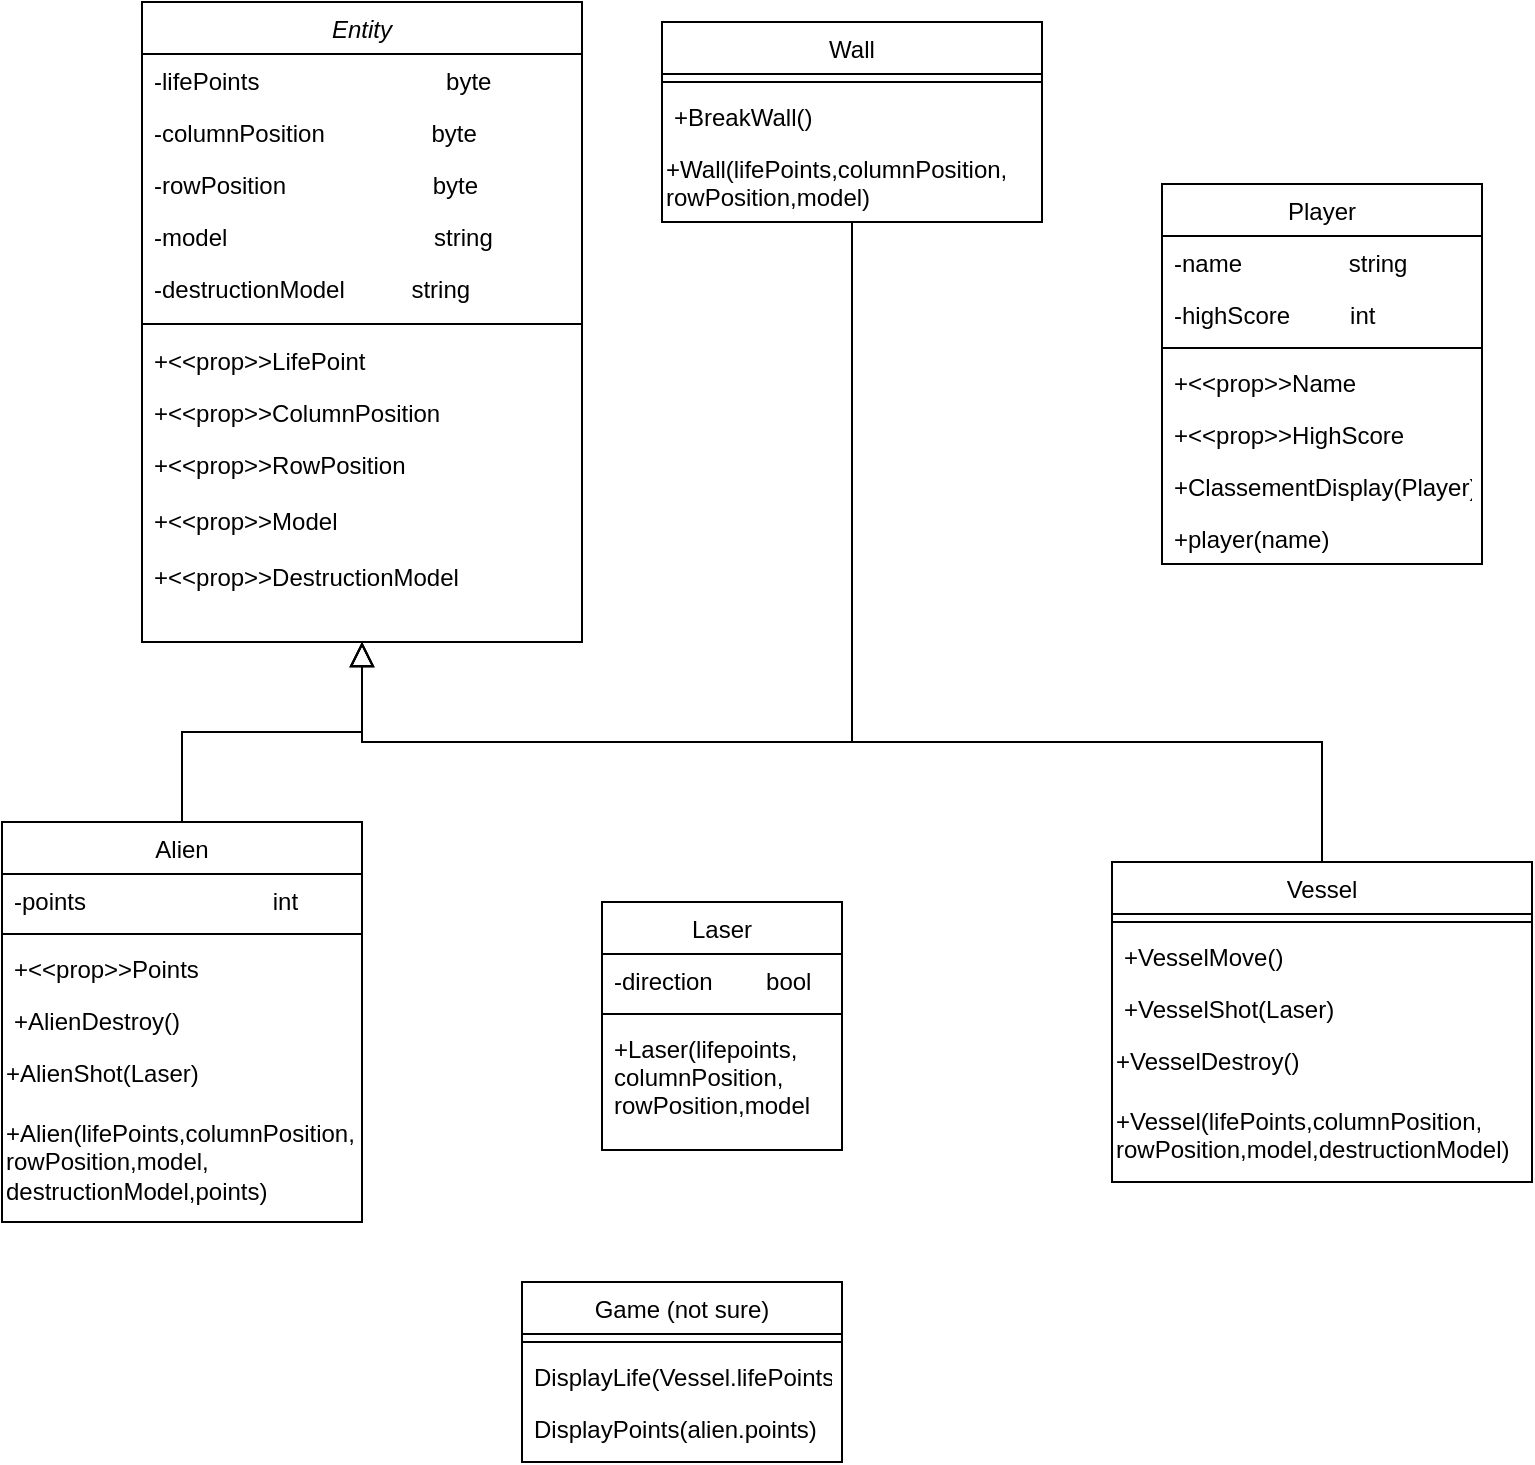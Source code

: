 <mxfile version="20.3.6" type="device"><diagram id="C5RBs43oDa-KdzZeNtuy" name="Page-1"><mxGraphModel dx="1662" dy="794" grid="1" gridSize="10" guides="1" tooltips="1" connect="1" arrows="1" fold="1" page="1" pageScale="1" pageWidth="827" pageHeight="1169" math="0" shadow="0"><root><mxCell id="WIyWlLk6GJQsqaUBKTNV-0"/><mxCell id="WIyWlLk6GJQsqaUBKTNV-1" parent="WIyWlLk6GJQsqaUBKTNV-0"/><mxCell id="zkfFHV4jXpPFQw0GAbJ--0" value="Entity" style="swimlane;fontStyle=2;align=center;verticalAlign=top;childLayout=stackLayout;horizontal=1;startSize=26;horizontalStack=0;resizeParent=1;resizeLast=0;collapsible=1;marginBottom=0;rounded=0;shadow=0;strokeWidth=1;" parent="WIyWlLk6GJQsqaUBKTNV-1" vertex="1"><mxGeometry x="90" y="30" width="220" height="320" as="geometry"><mxRectangle x="230" y="140" width="160" height="26" as="alternateBounds"/></mxGeometry></mxCell><mxCell id="zkfFHV4jXpPFQw0GAbJ--1" value="-lifePoints                            byte" style="text;align=left;verticalAlign=top;spacingLeft=4;spacingRight=4;overflow=hidden;rotatable=0;points=[[0,0.5],[1,0.5]];portConstraint=eastwest;" parent="zkfFHV4jXpPFQw0GAbJ--0" vertex="1"><mxGeometry y="26" width="220" height="26" as="geometry"/></mxCell><mxCell id="zkfFHV4jXpPFQw0GAbJ--3" value="-columnPosition                byte" style="text;align=left;verticalAlign=top;spacingLeft=4;spacingRight=4;overflow=hidden;rotatable=0;points=[[0,0.5],[1,0.5]];portConstraint=eastwest;rounded=0;shadow=0;html=0;" parent="zkfFHV4jXpPFQw0GAbJ--0" vertex="1"><mxGeometry y="52" width="220" height="26" as="geometry"/></mxCell><mxCell id="rNXqGjxeTY_Y21G7CgBC-0" value="-rowPosition                      byte" style="text;align=left;verticalAlign=top;spacingLeft=4;spacingRight=4;overflow=hidden;rotatable=0;points=[[0,0.5],[1,0.5]];portConstraint=eastwest;rounded=0;shadow=0;html=0;" parent="zkfFHV4jXpPFQw0GAbJ--0" vertex="1"><mxGeometry y="78" width="220" height="26" as="geometry"/></mxCell><mxCell id="rNXqGjxeTY_Y21G7CgBC-3" value="-model                               string" style="text;align=left;verticalAlign=top;spacingLeft=4;spacingRight=4;overflow=hidden;rotatable=0;points=[[0,0.5],[1,0.5]];portConstraint=eastwest;rounded=0;shadow=0;html=0;" parent="zkfFHV4jXpPFQw0GAbJ--0" vertex="1"><mxGeometry y="104" width="220" height="26" as="geometry"/></mxCell><mxCell id="rNXqGjxeTY_Y21G7CgBC-33" value="-destructionModel          string" style="text;align=left;verticalAlign=top;spacingLeft=4;spacingRight=4;overflow=hidden;rotatable=0;points=[[0,0.5],[1,0.5]];portConstraint=eastwest;" parent="zkfFHV4jXpPFQw0GAbJ--0" vertex="1"><mxGeometry y="130" width="220" height="26" as="geometry"/></mxCell><mxCell id="zkfFHV4jXpPFQw0GAbJ--4" value="" style="line;html=1;strokeWidth=1;align=left;verticalAlign=middle;spacingTop=-1;spacingLeft=3;spacingRight=3;rotatable=0;labelPosition=right;points=[];portConstraint=eastwest;" parent="zkfFHV4jXpPFQw0GAbJ--0" vertex="1"><mxGeometry y="156" width="220" height="10" as="geometry"/></mxCell><mxCell id="zkfFHV4jXpPFQw0GAbJ--5" value="+&lt;&lt;prop&gt;&gt;LifePoint" style="text;align=left;verticalAlign=top;spacingLeft=4;spacingRight=4;overflow=hidden;rotatable=0;points=[[0,0.5],[1,0.5]];portConstraint=eastwest;" parent="zkfFHV4jXpPFQw0GAbJ--0" vertex="1"><mxGeometry y="166" width="220" height="26" as="geometry"/></mxCell><mxCell id="rNXqGjxeTY_Y21G7CgBC-1" value="+&lt;&lt;prop&gt;&gt;ColumnPosition" style="text;align=left;verticalAlign=top;spacingLeft=4;spacingRight=4;overflow=hidden;rotatable=0;points=[[0,0.5],[1,0.5]];portConstraint=eastwest;" parent="zkfFHV4jXpPFQw0GAbJ--0" vertex="1"><mxGeometry y="192" width="220" height="26" as="geometry"/></mxCell><mxCell id="rNXqGjxeTY_Y21G7CgBC-2" value="+&lt;&lt;prop&gt;&gt;RowPosition" style="text;align=left;verticalAlign=top;spacingLeft=4;spacingRight=4;overflow=hidden;rotatable=0;points=[[0,0.5],[1,0.5]];portConstraint=eastwest;" parent="zkfFHV4jXpPFQw0GAbJ--0" vertex="1"><mxGeometry y="218" width="220" height="28" as="geometry"/></mxCell><mxCell id="rNXqGjxeTY_Y21G7CgBC-4" value="+&lt;&lt;prop&gt;&gt;Model" style="text;align=left;verticalAlign=top;spacingLeft=4;spacingRight=4;overflow=hidden;rotatable=0;points=[[0,0.5],[1,0.5]];portConstraint=eastwest;" parent="zkfFHV4jXpPFQw0GAbJ--0" vertex="1"><mxGeometry y="246" width="220" height="28" as="geometry"/></mxCell><mxCell id="rNXqGjxeTY_Y21G7CgBC-34" value="+&lt;&lt;prop&gt;&gt;DestructionModel" style="text;align=left;verticalAlign=top;spacingLeft=4;spacingRight=4;overflow=hidden;rotatable=0;points=[[0,0.5],[1,0.5]];portConstraint=eastwest;" parent="zkfFHV4jXpPFQw0GAbJ--0" vertex="1"><mxGeometry y="274" width="220" height="28" as="geometry"/></mxCell><mxCell id="zkfFHV4jXpPFQw0GAbJ--6" value="Alien" style="swimlane;fontStyle=0;align=center;verticalAlign=top;childLayout=stackLayout;horizontal=1;startSize=26;horizontalStack=0;resizeParent=1;resizeLast=0;collapsible=1;marginBottom=0;rounded=0;shadow=0;strokeWidth=1;" parent="WIyWlLk6GJQsqaUBKTNV-1" vertex="1"><mxGeometry x="20" y="440" width="180" height="200" as="geometry"><mxRectangle x="130" y="380" width="160" height="26" as="alternateBounds"/></mxGeometry></mxCell><mxCell id="zkfFHV4jXpPFQw0GAbJ--7" value="-points                            int" style="text;align=left;verticalAlign=top;spacingLeft=4;spacingRight=4;overflow=hidden;rotatable=0;points=[[0,0.5],[1,0.5]];portConstraint=eastwest;" parent="zkfFHV4jXpPFQw0GAbJ--6" vertex="1"><mxGeometry y="26" width="180" height="26" as="geometry"/></mxCell><mxCell id="zkfFHV4jXpPFQw0GAbJ--9" value="" style="line;html=1;strokeWidth=1;align=left;verticalAlign=middle;spacingTop=-1;spacingLeft=3;spacingRight=3;rotatable=0;labelPosition=right;points=[];portConstraint=eastwest;" parent="zkfFHV4jXpPFQw0GAbJ--6" vertex="1"><mxGeometry y="52" width="180" height="8" as="geometry"/></mxCell><mxCell id="zkfFHV4jXpPFQw0GAbJ--10" value="+&lt;&lt;prop&gt;&gt;Points" style="text;align=left;verticalAlign=top;spacingLeft=4;spacingRight=4;overflow=hidden;rotatable=0;points=[[0,0.5],[1,0.5]];portConstraint=eastwest;fontStyle=0" parent="zkfFHV4jXpPFQw0GAbJ--6" vertex="1"><mxGeometry y="60" width="180" height="26" as="geometry"/></mxCell><mxCell id="rNXqGjxeTY_Y21G7CgBC-22" value="+AlienDestroy()" style="text;align=left;verticalAlign=top;spacingLeft=4;spacingRight=4;overflow=hidden;rotatable=0;points=[[0,0.5],[1,0.5]];portConstraint=eastwest;fontStyle=0" parent="zkfFHV4jXpPFQw0GAbJ--6" vertex="1"><mxGeometry y="86" width="180" height="26" as="geometry"/></mxCell><mxCell id="rNXqGjxeTY_Y21G7CgBC-24" value="+AlienShot(Laser)" style="text;whiteSpace=wrap;html=1;" parent="zkfFHV4jXpPFQw0GAbJ--6" vertex="1"><mxGeometry y="112" width="180" height="30" as="geometry"/></mxCell><mxCell id="rNXqGjxeTY_Y21G7CgBC-26" value="+Alien(lifePoints,columnPosition,&lt;br&gt;rowPosition,model,&lt;br&gt;destructionModel,points)" style="text;whiteSpace=wrap;html=1;" parent="zkfFHV4jXpPFQw0GAbJ--6" vertex="1"><mxGeometry y="142" width="180" height="30" as="geometry"/></mxCell><mxCell id="zkfFHV4jXpPFQw0GAbJ--12" value="" style="endArrow=block;endSize=10;endFill=0;shadow=0;strokeWidth=1;rounded=0;edgeStyle=elbowEdgeStyle;elbow=vertical;" parent="WIyWlLk6GJQsqaUBKTNV-1" source="zkfFHV4jXpPFQw0GAbJ--6" target="zkfFHV4jXpPFQw0GAbJ--0" edge="1"><mxGeometry width="160" relative="1" as="geometry"><mxPoint x="200" y="203" as="sourcePoint"/><mxPoint x="200" y="203" as="targetPoint"/></mxGeometry></mxCell><mxCell id="zkfFHV4jXpPFQw0GAbJ--13" value="Vessel" style="swimlane;fontStyle=0;align=center;verticalAlign=top;childLayout=stackLayout;horizontal=1;startSize=26;horizontalStack=0;resizeParent=1;resizeLast=0;collapsible=1;marginBottom=0;rounded=0;shadow=0;strokeWidth=1;" parent="WIyWlLk6GJQsqaUBKTNV-1" vertex="1"><mxGeometry x="575" y="460" width="210" height="160" as="geometry"><mxRectangle x="340" y="380" width="170" height="26" as="alternateBounds"/></mxGeometry></mxCell><mxCell id="zkfFHV4jXpPFQw0GAbJ--15" value="" style="line;html=1;strokeWidth=1;align=left;verticalAlign=middle;spacingTop=-1;spacingLeft=3;spacingRight=3;rotatable=0;labelPosition=right;points=[];portConstraint=eastwest;" parent="zkfFHV4jXpPFQw0GAbJ--13" vertex="1"><mxGeometry y="26" width="210" height="8" as="geometry"/></mxCell><mxCell id="rNXqGjxeTY_Y21G7CgBC-6" value="+VesselMove()" style="text;align=left;verticalAlign=top;spacingLeft=4;spacingRight=4;overflow=hidden;rotatable=0;points=[[0,0.5],[1,0.5]];portConstraint=eastwest;fontStyle=0" parent="zkfFHV4jXpPFQw0GAbJ--13" vertex="1"><mxGeometry y="34" width="210" height="26" as="geometry"/></mxCell><mxCell id="rNXqGjxeTY_Y21G7CgBC-23" value="+VesselShot(Laser)" style="text;align=left;verticalAlign=top;spacingLeft=4;spacingRight=4;overflow=hidden;rotatable=0;points=[[0,0.5],[1,0.5]];portConstraint=eastwest;fontStyle=0" parent="zkfFHV4jXpPFQw0GAbJ--13" vertex="1"><mxGeometry y="60" width="210" height="26" as="geometry"/></mxCell><mxCell id="rNXqGjxeTY_Y21G7CgBC-28" value="+VesselDestroy()" style="text;whiteSpace=wrap;html=1;" parent="zkfFHV4jXpPFQw0GAbJ--13" vertex="1"><mxGeometry y="86" width="210" height="30" as="geometry"/></mxCell><mxCell id="rNXqGjxeTY_Y21G7CgBC-30" value="+Vessel(lifePoints,columnPosition,&lt;br&gt;rowPosition,model,destructionModel)" style="text;whiteSpace=wrap;html=1;" parent="zkfFHV4jXpPFQw0GAbJ--13" vertex="1"><mxGeometry y="116" width="210" height="30" as="geometry"/></mxCell><mxCell id="zkfFHV4jXpPFQw0GAbJ--16" value="" style="endArrow=block;endSize=10;endFill=0;shadow=0;strokeWidth=1;rounded=0;edgeStyle=elbowEdgeStyle;elbow=vertical;" parent="WIyWlLk6GJQsqaUBKTNV-1" source="zkfFHV4jXpPFQw0GAbJ--13" target="zkfFHV4jXpPFQw0GAbJ--0" edge="1"><mxGeometry width="160" relative="1" as="geometry"><mxPoint x="210" y="373" as="sourcePoint"/><mxPoint x="310" y="271" as="targetPoint"/><Array as="points"><mxPoint x="200" y="400"/></Array></mxGeometry></mxCell><mxCell id="zkfFHV4jXpPFQw0GAbJ--17" value="Game (not sure)" style="swimlane;fontStyle=0;align=center;verticalAlign=top;childLayout=stackLayout;horizontal=1;startSize=26;horizontalStack=0;resizeParent=1;resizeLast=0;collapsible=1;marginBottom=0;rounded=0;shadow=0;strokeWidth=1;" parent="WIyWlLk6GJQsqaUBKTNV-1" vertex="1"><mxGeometry x="280" y="670" width="160" height="90" as="geometry"><mxRectangle x="550" y="140" width="160" height="26" as="alternateBounds"/></mxGeometry></mxCell><mxCell id="zkfFHV4jXpPFQw0GAbJ--23" value="" style="line;html=1;strokeWidth=1;align=left;verticalAlign=middle;spacingTop=-1;spacingLeft=3;spacingRight=3;rotatable=0;labelPosition=right;points=[];portConstraint=eastwest;" parent="zkfFHV4jXpPFQw0GAbJ--17" vertex="1"><mxGeometry y="26" width="160" height="8" as="geometry"/></mxCell><mxCell id="zkfFHV4jXpPFQw0GAbJ--24" value="DisplayLife(Vessel.lifePoints)" style="text;align=left;verticalAlign=top;spacingLeft=4;spacingRight=4;overflow=hidden;rotatable=0;points=[[0,0.5],[1,0.5]];portConstraint=eastwest;" parent="zkfFHV4jXpPFQw0GAbJ--17" vertex="1"><mxGeometry y="34" width="160" height="26" as="geometry"/></mxCell><mxCell id="zkfFHV4jXpPFQw0GAbJ--25" value="DisplayPoints(alien.points)" style="text;align=left;verticalAlign=top;spacingLeft=4;spacingRight=4;overflow=hidden;rotatable=0;points=[[0,0.5],[1,0.5]];portConstraint=eastwest;" parent="zkfFHV4jXpPFQw0GAbJ--17" vertex="1"><mxGeometry y="60" width="160" height="26" as="geometry"/></mxCell><mxCell id="rNXqGjxeTY_Y21G7CgBC-7" value="Wall" style="swimlane;fontStyle=0;align=center;verticalAlign=top;childLayout=stackLayout;horizontal=1;startSize=26;horizontalStack=0;resizeParent=1;resizeLast=0;collapsible=1;marginBottom=0;rounded=0;shadow=0;strokeWidth=1;" parent="WIyWlLk6GJQsqaUBKTNV-1" vertex="1"><mxGeometry x="350" y="40" width="190" height="100" as="geometry"><mxRectangle x="130" y="380" width="160" height="26" as="alternateBounds"/></mxGeometry></mxCell><mxCell id="rNXqGjxeTY_Y21G7CgBC-9" value="" style="line;html=1;strokeWidth=1;align=left;verticalAlign=middle;spacingTop=-1;spacingLeft=3;spacingRight=3;rotatable=0;labelPosition=right;points=[];portConstraint=eastwest;" parent="rNXqGjxeTY_Y21G7CgBC-7" vertex="1"><mxGeometry y="26" width="190" height="8" as="geometry"/></mxCell><mxCell id="rNXqGjxeTY_Y21G7CgBC-10" value="+BreakWall()" style="text;align=left;verticalAlign=top;spacingLeft=4;spacingRight=4;overflow=hidden;rotatable=0;points=[[0,0.5],[1,0.5]];portConstraint=eastwest;fontStyle=0" parent="rNXqGjxeTY_Y21G7CgBC-7" vertex="1"><mxGeometry y="34" width="190" height="26" as="geometry"/></mxCell><mxCell id="rNXqGjxeTY_Y21G7CgBC-31" value="+Wall(lifePoints,columnPosition,&lt;br&gt;rowPosition,model)" style="text;whiteSpace=wrap;html=1;" parent="rNXqGjxeTY_Y21G7CgBC-7" vertex="1"><mxGeometry y="60" width="190" height="30" as="geometry"/></mxCell><mxCell id="rNXqGjxeTY_Y21G7CgBC-11" value="" style="endArrow=block;endSize=10;endFill=0;shadow=0;strokeWidth=1;rounded=0;edgeStyle=elbowEdgeStyle;elbow=vertical;entryX=0.5;entryY=1;entryDx=0;entryDy=0;exitX=0.5;exitY=1;exitDx=0;exitDy=0;" parent="WIyWlLk6GJQsqaUBKTNV-1" source="rNXqGjxeTY_Y21G7CgBC-7" target="zkfFHV4jXpPFQw0GAbJ--0" edge="1"><mxGeometry width="160" relative="1" as="geometry"><mxPoint x="420" y="210" as="sourcePoint"/><mxPoint x="190" y="350" as="targetPoint"/><Array as="points"><mxPoint x="330" y="400"/><mxPoint x="250" y="350"/><mxPoint x="240" y="350"/></Array></mxGeometry></mxCell><mxCell id="rNXqGjxeTY_Y21G7CgBC-12" value="Player" style="swimlane;fontStyle=0;align=center;verticalAlign=top;childLayout=stackLayout;horizontal=1;startSize=26;horizontalStack=0;resizeParent=1;resizeLast=0;collapsible=1;marginBottom=0;rounded=0;shadow=0;strokeWidth=1;" parent="WIyWlLk6GJQsqaUBKTNV-1" vertex="1"><mxGeometry x="600" y="121" width="160" height="190" as="geometry"><mxRectangle x="500" y="525" width="160" height="26" as="alternateBounds"/></mxGeometry></mxCell><mxCell id="rNXqGjxeTY_Y21G7CgBC-13" value="-name                string" style="text;align=left;verticalAlign=top;spacingLeft=4;spacingRight=4;overflow=hidden;rotatable=0;points=[[0,0.5],[1,0.5]];portConstraint=eastwest;" parent="rNXqGjxeTY_Y21G7CgBC-12" vertex="1"><mxGeometry y="26" width="160" height="26" as="geometry"/></mxCell><mxCell id="rNXqGjxeTY_Y21G7CgBC-14" value="-highScore         int" style="text;align=left;verticalAlign=top;spacingLeft=4;spacingRight=4;overflow=hidden;rotatable=0;points=[[0,0.5],[1,0.5]];portConstraint=eastwest;rounded=0;shadow=0;html=0;" parent="rNXqGjxeTY_Y21G7CgBC-12" vertex="1"><mxGeometry y="52" width="160" height="26" as="geometry"/></mxCell><mxCell id="rNXqGjxeTY_Y21G7CgBC-18" value="" style="line;html=1;strokeWidth=1;align=left;verticalAlign=middle;spacingTop=-1;spacingLeft=3;spacingRight=3;rotatable=0;labelPosition=right;points=[];portConstraint=eastwest;" parent="rNXqGjxeTY_Y21G7CgBC-12" vertex="1"><mxGeometry y="78" width="160" height="8" as="geometry"/></mxCell><mxCell id="rNXqGjxeTY_Y21G7CgBC-37" value="+&lt;&lt;prop&gt;&gt;Name" style="text;align=left;verticalAlign=top;spacingLeft=4;spacingRight=4;overflow=hidden;rotatable=0;points=[[0,0.5],[1,0.5]];portConstraint=eastwest;fontStyle=0" parent="rNXqGjxeTY_Y21G7CgBC-12" vertex="1"><mxGeometry y="86" width="160" height="26" as="geometry"/></mxCell><mxCell id="rNXqGjxeTY_Y21G7CgBC-38" value="+&lt;&lt;prop&gt;&gt;HighScore" style="text;align=left;verticalAlign=top;spacingLeft=4;spacingRight=4;overflow=hidden;rotatable=0;points=[[0,0.5],[1,0.5]];portConstraint=eastwest;fontStyle=0" parent="rNXqGjxeTY_Y21G7CgBC-12" vertex="1"><mxGeometry y="112" width="160" height="26" as="geometry"/></mxCell><mxCell id="rNXqGjxeTY_Y21G7CgBC-21" value="+ClassementDisplay(Player)" style="text;align=left;verticalAlign=top;spacingLeft=4;spacingRight=4;overflow=hidden;rotatable=0;points=[[0,0.5],[1,0.5]];portConstraint=eastwest;fontStyle=0" parent="rNXqGjxeTY_Y21G7CgBC-12" vertex="1"><mxGeometry y="138" width="160" height="26" as="geometry"/></mxCell><mxCell id="rNXqGjxeTY_Y21G7CgBC-29" value="+player(name)" style="text;align=left;verticalAlign=top;spacingLeft=4;spacingRight=4;overflow=hidden;rotatable=0;points=[[0,0.5],[1,0.5]];portConstraint=eastwest;fontStyle=0" parent="rNXqGjxeTY_Y21G7CgBC-12" vertex="1"><mxGeometry y="164" width="160" height="26" as="geometry"/></mxCell><mxCell id="rNXqGjxeTY_Y21G7CgBC-39" value="Laser" style="swimlane;fontStyle=0;align=center;verticalAlign=top;childLayout=stackLayout;horizontal=1;startSize=26;horizontalStack=0;resizeParent=1;resizeLast=0;collapsible=1;marginBottom=0;rounded=0;shadow=0;strokeWidth=1;" parent="WIyWlLk6GJQsqaUBKTNV-1" vertex="1"><mxGeometry x="320" y="480" width="120" height="124" as="geometry"><mxRectangle x="550" y="140" width="160" height="26" as="alternateBounds"/></mxGeometry></mxCell><mxCell id="nNhNQZIab2yUAxnJlp0O-0" value="-direction        bool" style="text;align=left;verticalAlign=top;spacingLeft=4;spacingRight=4;overflow=hidden;rotatable=0;points=[[0,0.5],[1,0.5]];portConstraint=eastwest;" vertex="1" parent="rNXqGjxeTY_Y21G7CgBC-39"><mxGeometry y="26" width="120" height="26" as="geometry"/></mxCell><mxCell id="rNXqGjxeTY_Y21G7CgBC-40" value="" style="line;html=1;strokeWidth=1;align=left;verticalAlign=middle;spacingTop=-1;spacingLeft=3;spacingRight=3;rotatable=0;labelPosition=right;points=[];portConstraint=eastwest;" parent="rNXqGjxeTY_Y21G7CgBC-39" vertex="1"><mxGeometry y="52" width="120" height="8" as="geometry"/></mxCell><mxCell id="rNXqGjxeTY_Y21G7CgBC-43" value="+Laser(lifepoints,&#10;columnPosition,&#10;rowPosition,model" style="text;align=left;verticalAlign=top;spacingLeft=4;spacingRight=4;overflow=hidden;rotatable=0;points=[[0,0.5],[1,0.5]];portConstraint=eastwest;" parent="rNXqGjxeTY_Y21G7CgBC-39" vertex="1"><mxGeometry y="60" width="120" height="64" as="geometry"/></mxCell></root></mxGraphModel></diagram></mxfile>